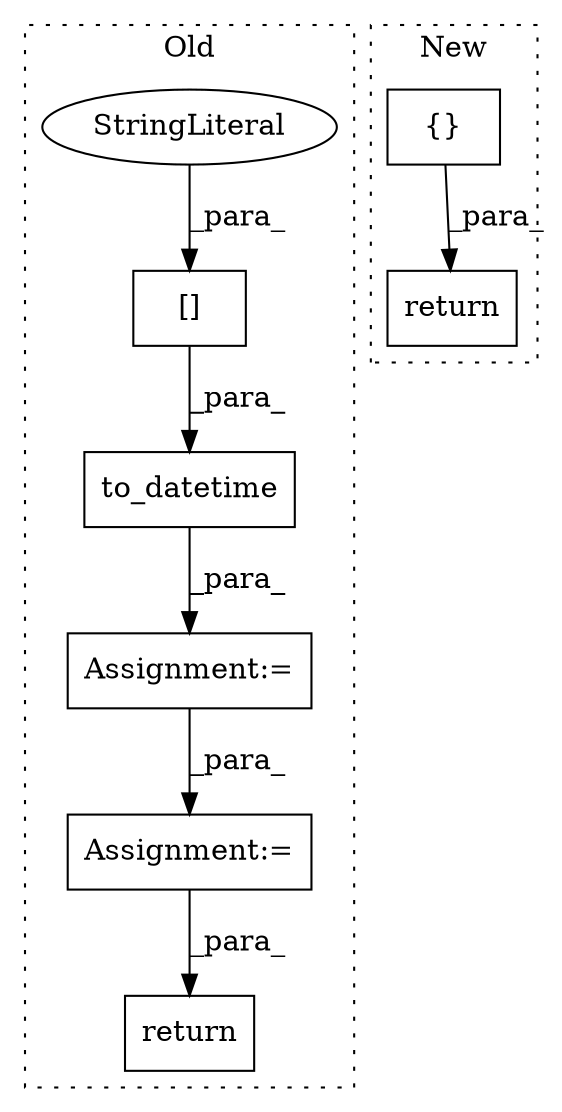 digraph G {
subgraph cluster0 {
1 [label="to_datetime" a="32" s="3018,3042" l="12,1" shape="box"];
3 [label="Assignment:=" a="7" s="3010" l="1" shape="box"];
4 [label="[]" a="2" s="3030,3041" l="5,1" shape="box"];
5 [label="StringLiteral" a="45" s="3035" l="6" shape="ellipse"];
6 [label="Assignment:=" a="7" s="3108" l="1" shape="box"];
8 [label="return" a="41" s="3949" l="7" shape="box"];
label = "Old";
style="dotted";
}
subgraph cluster1 {
2 [label="{}" a="4" s="2826,3218" l="1,1" shape="box"];
7 [label="return" a="41" s="3775" l="7" shape="box"];
label = "New";
style="dotted";
}
1 -> 3 [label="_para_"];
2 -> 7 [label="_para_"];
3 -> 6 [label="_para_"];
4 -> 1 [label="_para_"];
5 -> 4 [label="_para_"];
6 -> 8 [label="_para_"];
}